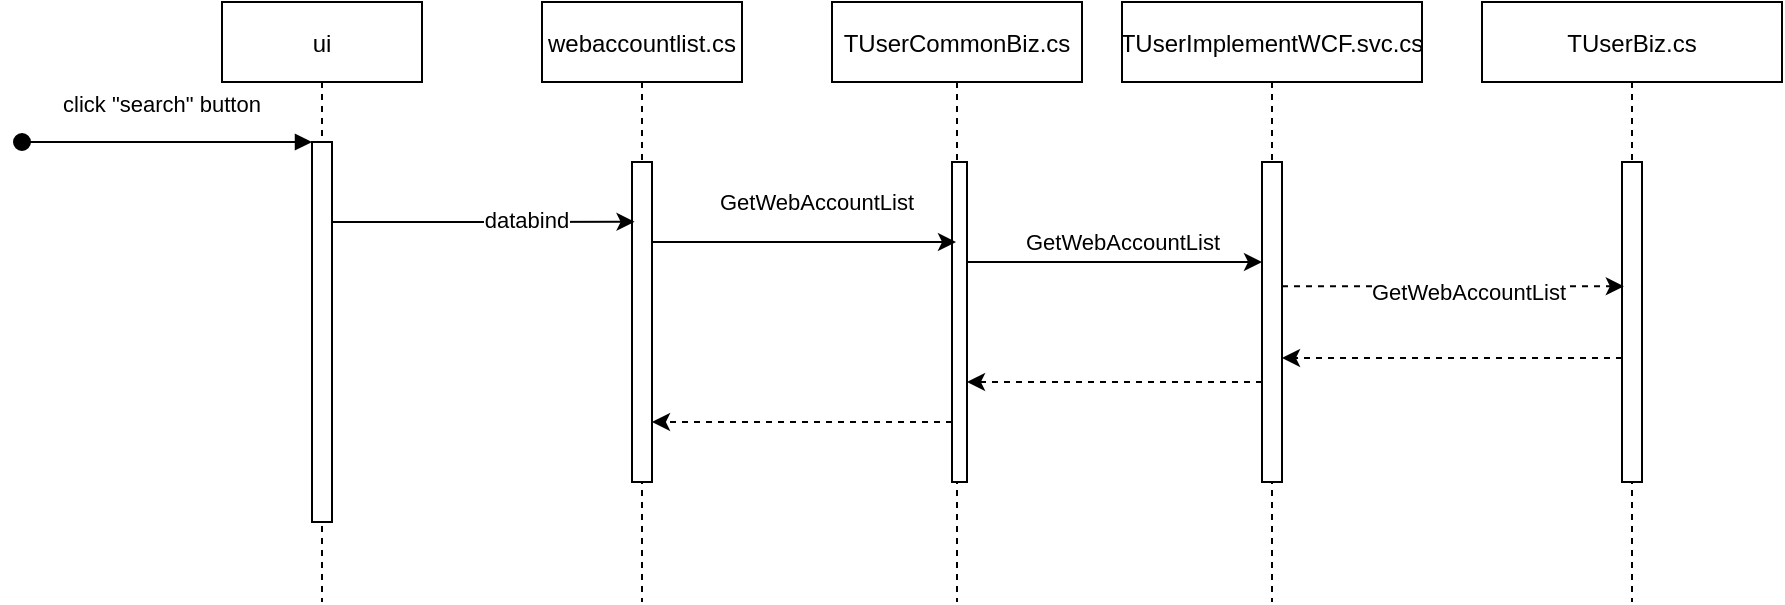 <mxfile version="20.4.0" type="github">
  <diagram id="kgpKYQtTHZ0yAKxKKP6v" name="Page-1">
    <mxGraphModel dx="769" dy="429" grid="1" gridSize="10" guides="1" tooltips="1" connect="1" arrows="1" fold="1" page="1" pageScale="1" pageWidth="850" pageHeight="1100" math="0" shadow="0">
      <root>
        <mxCell id="0" />
        <mxCell id="1" parent="0" />
        <mxCell id="3nuBFxr9cyL0pnOWT2aG-1" value="ui" style="shape=umlLifeline;perimeter=lifelinePerimeter;container=1;collapsible=0;recursiveResize=0;rounded=0;shadow=0;strokeWidth=1;" parent="1" vertex="1">
          <mxGeometry x="120" y="80" width="100" height="300" as="geometry" />
        </mxCell>
        <mxCell id="3nuBFxr9cyL0pnOWT2aG-2" value="" style="points=[];perimeter=orthogonalPerimeter;rounded=0;shadow=0;strokeWidth=1;" parent="3nuBFxr9cyL0pnOWT2aG-1" vertex="1">
          <mxGeometry x="45" y="70" width="10" height="190" as="geometry" />
        </mxCell>
        <mxCell id="3nuBFxr9cyL0pnOWT2aG-3" value="click &quot;search&quot; button" style="verticalAlign=bottom;startArrow=oval;endArrow=block;startSize=8;shadow=0;strokeWidth=1;" parent="3nuBFxr9cyL0pnOWT2aG-1" target="3nuBFxr9cyL0pnOWT2aG-2" edge="1">
          <mxGeometry x="-0.035" y="10" relative="1" as="geometry">
            <mxPoint x="-100" y="70" as="sourcePoint" />
            <mxPoint as="offset" />
          </mxGeometry>
        </mxCell>
        <mxCell id="3nuBFxr9cyL0pnOWT2aG-5" value="webaccountlist.cs" style="shape=umlLifeline;perimeter=lifelinePerimeter;container=1;collapsible=0;recursiveResize=0;rounded=0;shadow=0;strokeWidth=1;" parent="1" vertex="1">
          <mxGeometry x="280" y="80" width="100" height="300" as="geometry" />
        </mxCell>
        <mxCell id="3nuBFxr9cyL0pnOWT2aG-6" value="" style="points=[];perimeter=orthogonalPerimeter;rounded=0;shadow=0;strokeWidth=1;" parent="3nuBFxr9cyL0pnOWT2aG-5" vertex="1">
          <mxGeometry x="45" y="80" width="10" height="160" as="geometry" />
        </mxCell>
        <mxCell id="H7Pg9gq6t3Lr05ZBMVza-12" style="edgeStyle=orthogonalEdgeStyle;rounded=0;orthogonalLoop=1;jettySize=auto;html=1;entryX=0.126;entryY=0.187;entryDx=0;entryDy=0;entryPerimeter=0;" edge="1" parent="1" source="3nuBFxr9cyL0pnOWT2aG-2" target="3nuBFxr9cyL0pnOWT2aG-6">
          <mxGeometry relative="1" as="geometry">
            <mxPoint x="340" y="190" as="targetPoint" />
            <Array as="points">
              <mxPoint x="220" y="190" />
              <mxPoint x="220" y="190" />
            </Array>
          </mxGeometry>
        </mxCell>
        <mxCell id="H7Pg9gq6t3Lr05ZBMVza-15" value="databind" style="edgeLabel;html=1;align=center;verticalAlign=middle;resizable=0;points=[];" vertex="1" connectable="0" parent="H7Pg9gq6t3Lr05ZBMVza-12">
          <mxGeometry x="0.273" y="1" relative="1" as="geometry">
            <mxPoint as="offset" />
          </mxGeometry>
        </mxCell>
        <mxCell id="H7Pg9gq6t3Lr05ZBMVza-13" value="TUserCommonBiz.cs" style="shape=umlLifeline;perimeter=lifelinePerimeter;container=1;collapsible=0;recursiveResize=0;rounded=0;shadow=0;strokeWidth=1;" vertex="1" parent="1">
          <mxGeometry x="425" y="80" width="125" height="300" as="geometry" />
        </mxCell>
        <mxCell id="H7Pg9gq6t3Lr05ZBMVza-14" value="" style="points=[];perimeter=orthogonalPerimeter;rounded=0;shadow=0;strokeWidth=1;" vertex="1" parent="H7Pg9gq6t3Lr05ZBMVza-13">
          <mxGeometry x="60" y="80" width="7.5" height="160" as="geometry" />
        </mxCell>
        <mxCell id="H7Pg9gq6t3Lr05ZBMVza-18" style="edgeStyle=orthogonalEdgeStyle;rounded=0;orthogonalLoop=1;jettySize=auto;html=1;" edge="1" parent="1" source="3nuBFxr9cyL0pnOWT2aG-6" target="H7Pg9gq6t3Lr05ZBMVza-13">
          <mxGeometry relative="1" as="geometry">
            <Array as="points">
              <mxPoint x="410" y="200" />
              <mxPoint x="410" y="200" />
            </Array>
          </mxGeometry>
        </mxCell>
        <mxCell id="H7Pg9gq6t3Lr05ZBMVza-19" value="GetWebAccountList" style="edgeLabel;html=1;align=center;verticalAlign=middle;resizable=0;points=[];" vertex="1" connectable="0" parent="H7Pg9gq6t3Lr05ZBMVza-18">
          <mxGeometry x="0.181" y="2" relative="1" as="geometry">
            <mxPoint x="-8" y="-18" as="offset" />
          </mxGeometry>
        </mxCell>
        <mxCell id="H7Pg9gq6t3Lr05ZBMVza-20" value="TUserImplementWCF.svc.cs" style="shape=umlLifeline;perimeter=lifelinePerimeter;container=1;collapsible=0;recursiveResize=0;rounded=0;shadow=0;strokeWidth=1;" vertex="1" parent="1">
          <mxGeometry x="570" y="80" width="150" height="300" as="geometry" />
        </mxCell>
        <mxCell id="H7Pg9gq6t3Lr05ZBMVza-21" value="" style="points=[];perimeter=orthogonalPerimeter;rounded=0;shadow=0;strokeWidth=1;" vertex="1" parent="H7Pg9gq6t3Lr05ZBMVza-20">
          <mxGeometry x="70" y="80" width="10" height="160" as="geometry" />
        </mxCell>
        <mxCell id="H7Pg9gq6t3Lr05ZBMVza-22" style="edgeStyle=orthogonalEdgeStyle;rounded=0;orthogonalLoop=1;jettySize=auto;html=1;" edge="1" parent="1" source="H7Pg9gq6t3Lr05ZBMVza-14" target="H7Pg9gq6t3Lr05ZBMVza-21">
          <mxGeometry relative="1" as="geometry">
            <Array as="points">
              <mxPoint x="550" y="210" />
              <mxPoint x="550" y="210" />
            </Array>
          </mxGeometry>
        </mxCell>
        <mxCell id="H7Pg9gq6t3Lr05ZBMVza-23" value="GetWebAccountList" style="edgeLabel;html=1;align=center;verticalAlign=middle;resizable=0;points=[];" vertex="1" connectable="0" parent="H7Pg9gq6t3Lr05ZBMVza-22">
          <mxGeometry x="0.09" y="2" relative="1" as="geometry">
            <mxPoint x="-3" y="-8" as="offset" />
          </mxGeometry>
        </mxCell>
        <mxCell id="H7Pg9gq6t3Lr05ZBMVza-24" style="edgeStyle=orthogonalEdgeStyle;rounded=0;orthogonalLoop=1;jettySize=auto;html=1;dashed=1;" edge="1" parent="1" source="H7Pg9gq6t3Lr05ZBMVza-21" target="H7Pg9gq6t3Lr05ZBMVza-14">
          <mxGeometry relative="1" as="geometry">
            <Array as="points">
              <mxPoint x="570" y="270" />
              <mxPoint x="570" y="270" />
            </Array>
          </mxGeometry>
        </mxCell>
        <mxCell id="H7Pg9gq6t3Lr05ZBMVza-25" style="edgeStyle=orthogonalEdgeStyle;rounded=0;orthogonalLoop=1;jettySize=auto;html=1;dashed=1;" edge="1" parent="1" source="H7Pg9gq6t3Lr05ZBMVza-14" target="3nuBFxr9cyL0pnOWT2aG-6">
          <mxGeometry relative="1" as="geometry">
            <Array as="points">
              <mxPoint x="410" y="290" />
              <mxPoint x="410" y="290" />
            </Array>
          </mxGeometry>
        </mxCell>
        <mxCell id="H7Pg9gq6t3Lr05ZBMVza-26" value="TUserBiz.cs" style="shape=umlLifeline;perimeter=lifelinePerimeter;container=1;collapsible=0;recursiveResize=0;rounded=0;shadow=0;strokeWidth=1;" vertex="1" parent="1">
          <mxGeometry x="750" y="80" width="150" height="300" as="geometry" />
        </mxCell>
        <mxCell id="H7Pg9gq6t3Lr05ZBMVza-27" value="" style="points=[];perimeter=orthogonalPerimeter;rounded=0;shadow=0;strokeWidth=1;" vertex="1" parent="H7Pg9gq6t3Lr05ZBMVza-26">
          <mxGeometry x="70" y="80" width="10" height="160" as="geometry" />
        </mxCell>
        <mxCell id="H7Pg9gq6t3Lr05ZBMVza-28" style="edgeStyle=orthogonalEdgeStyle;rounded=0;orthogonalLoop=1;jettySize=auto;html=1;dashed=1;entryX=0.093;entryY=0.432;entryDx=0;entryDy=0;entryPerimeter=0;" edge="1" parent="1">
          <mxGeometry relative="1" as="geometry">
            <mxPoint x="650" y="222.074" as="sourcePoint" />
            <mxPoint x="820.93" y="222.12" as="targetPoint" />
            <Array as="points">
              <mxPoint x="680" y="223" />
            </Array>
          </mxGeometry>
        </mxCell>
        <mxCell id="H7Pg9gq6t3Lr05ZBMVza-29" value="GetWebAccountList" style="edgeLabel;html=1;align=center;verticalAlign=middle;resizable=0;points=[];" vertex="1" connectable="0" parent="H7Pg9gq6t3Lr05ZBMVza-28">
          <mxGeometry x="0.084" y="-3" relative="1" as="geometry">
            <mxPoint as="offset" />
          </mxGeometry>
        </mxCell>
        <mxCell id="H7Pg9gq6t3Lr05ZBMVza-30" style="edgeStyle=orthogonalEdgeStyle;rounded=0;orthogonalLoop=1;jettySize=auto;html=1;dashed=1;" edge="1" parent="1">
          <mxGeometry relative="1" as="geometry">
            <mxPoint x="820" y="258.037" as="sourcePoint" />
            <mxPoint x="650" y="258" as="targetPoint" />
            <Array as="points">
              <mxPoint x="800" y="258" />
              <mxPoint x="800" y="258" />
            </Array>
          </mxGeometry>
        </mxCell>
      </root>
    </mxGraphModel>
  </diagram>
</mxfile>

